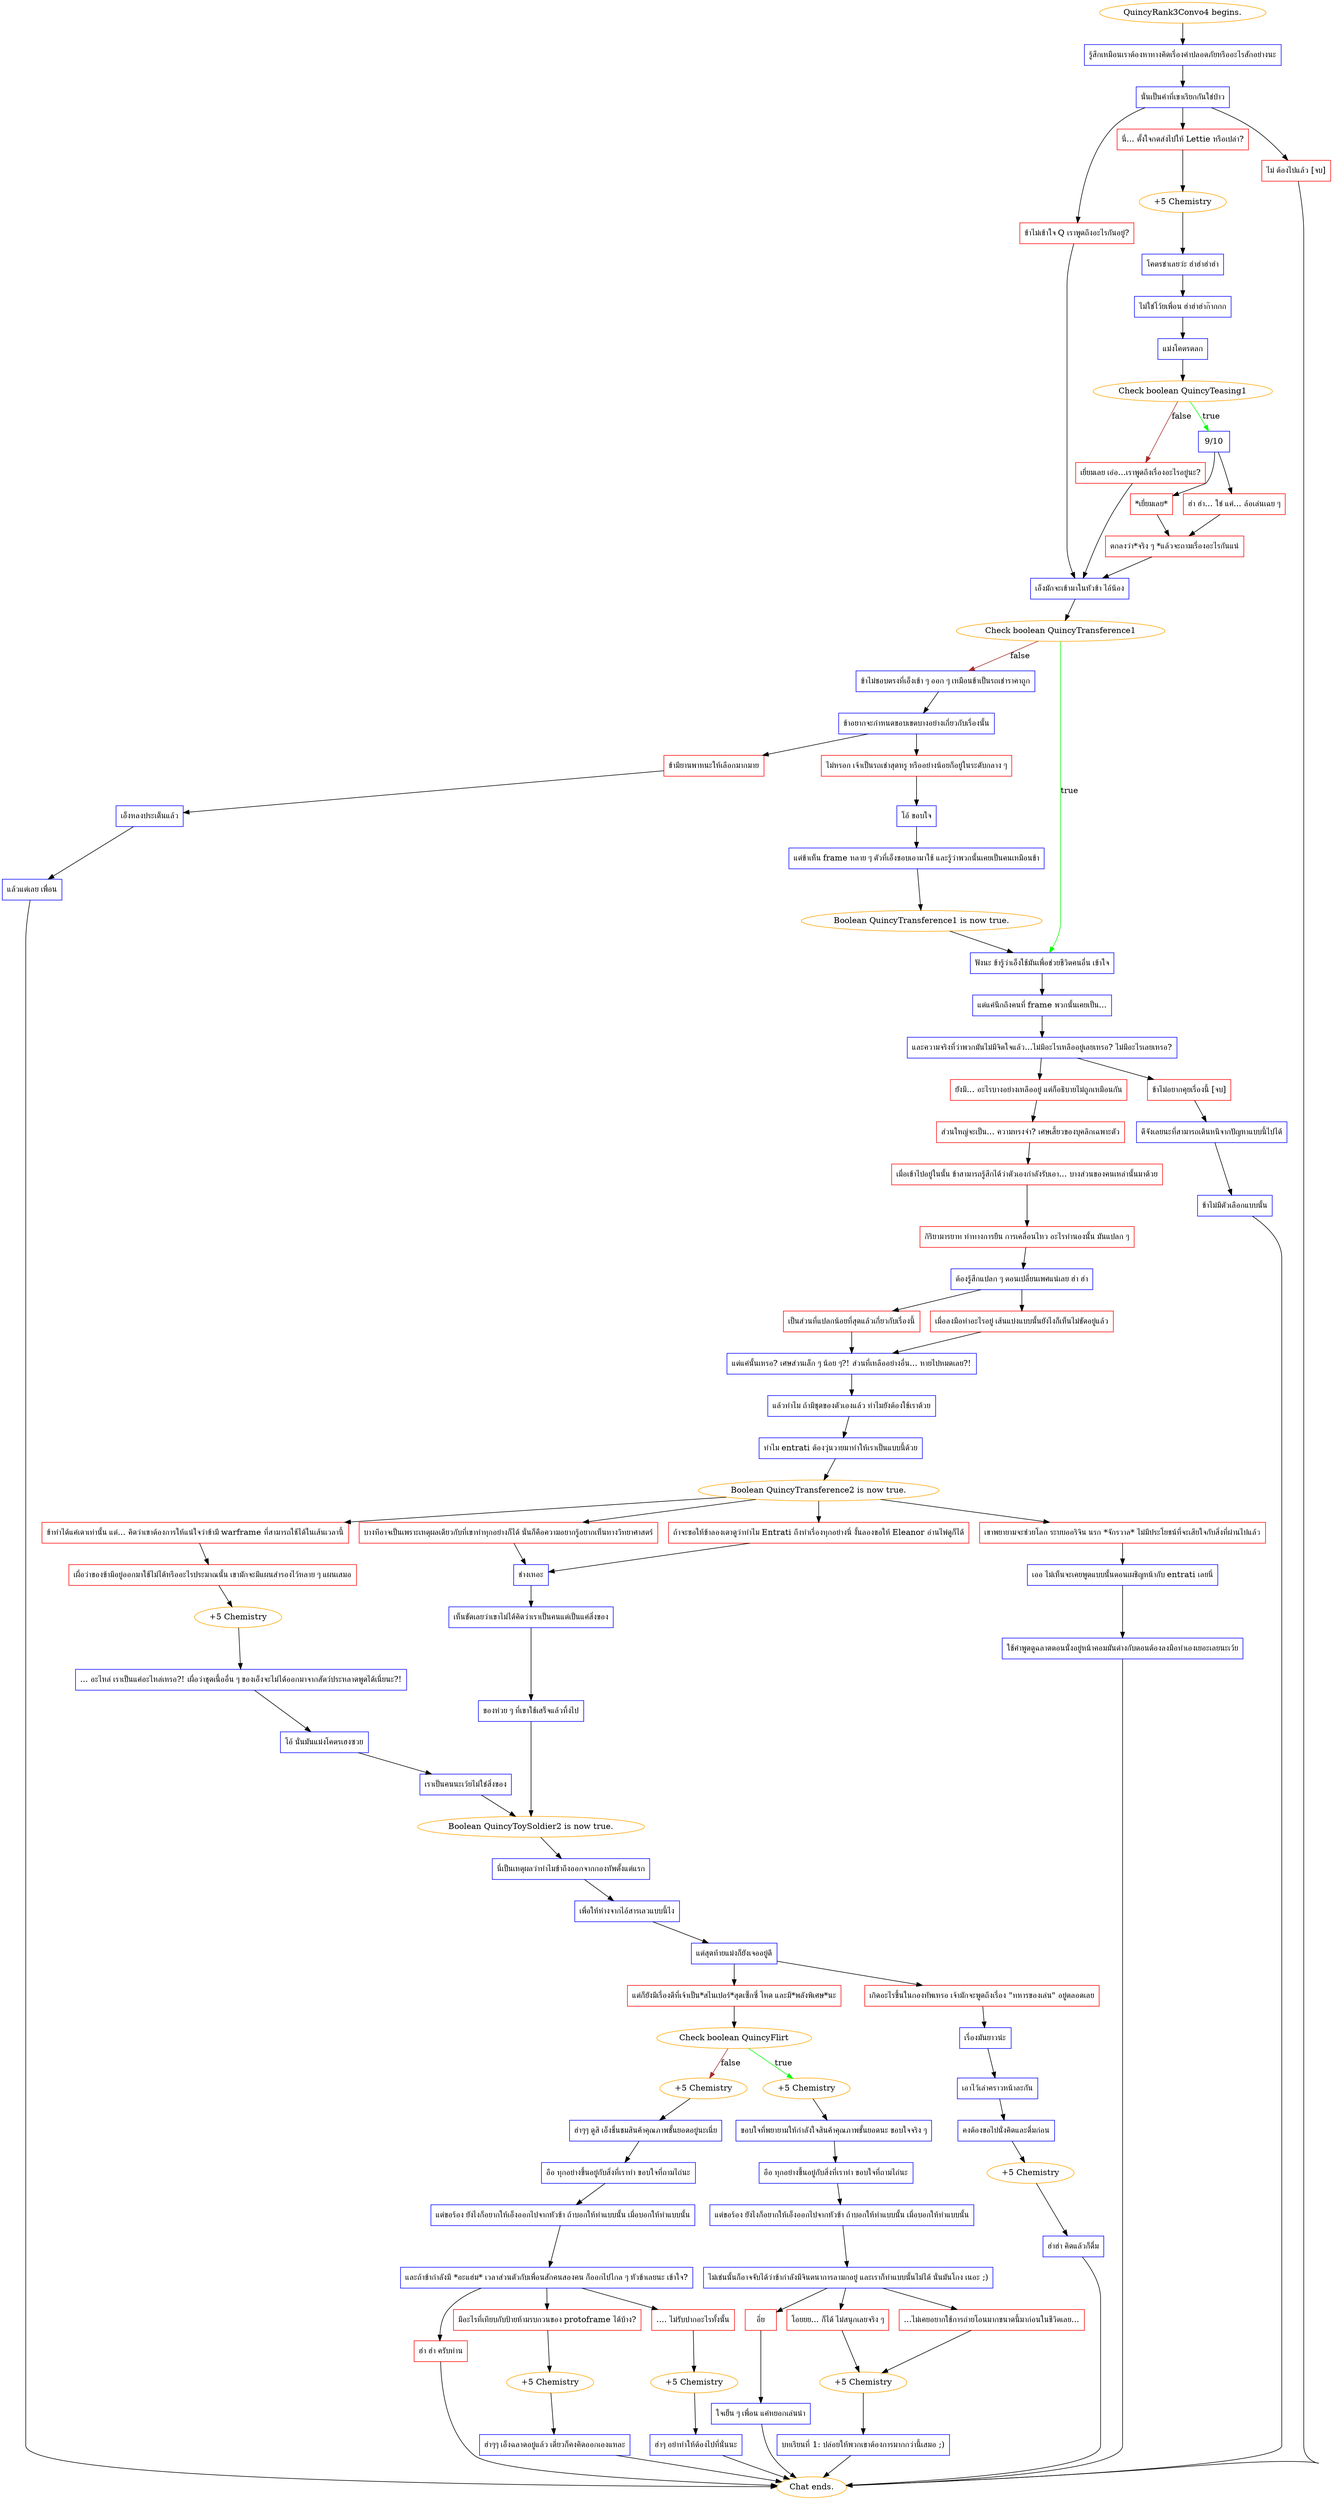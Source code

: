 digraph {
	"QuincyRank3Convo4 begins." [color=orange];
		"QuincyRank3Convo4 begins." -> j237429717;
	j237429717 [label="รู้สึกเหมือนเราต้องหาทางคิดเรื่องคำปลอดภัยหรืออะไรสักอย่างนะ",shape=box,color=blue];
		j237429717 -> j40708136;
	j40708136 [label="นั่นเป็นคำที่เขาเรียกกันใช่ป่าว",shape=box,color=blue];
		j40708136 -> j3045945007;
		j40708136 -> j2757721587;
		j40708136 -> j402528931;
	j3045945007 [label="นี่... ตั้งใจกดส่งไปให้ Lettie หรือเปล่า?",shape=box,color=red];
		j3045945007 -> j1645053030;
	j2757721587 [label="ข้าไม่เข้าใจ Q เราพูดถึงอะไรกันอยู่?",shape=box,color=red];
		j2757721587 -> j1197146011;
	j402528931 [label="ไม่ ต้องไปแล้ว [จบ]",shape=box,color=red];
		j402528931 -> "Chat ends.";
	j1645053030 [label="+5 Chemistry",color=orange];
		j1645053030 -> j202125713;
	j1197146011 [label="เอ็งมักจะเข้ามาในหัวข้า ไอ้น้อง",shape=box,color=blue];
		j1197146011 -> j2974171597;
	"Chat ends." [color=orange];
	j202125713 [label="โคตรขำเลยว่ะ ฮ่าฮ่าฮ่าฮ่า",shape=box,color=blue];
		j202125713 -> j2049071322;
	j2974171597 [label="Check boolean QuincyTransference1",color=orange];
		j2974171597 -> j3314203303 [label=true,color=green];
		j2974171597 -> j2894287612 [label=false,color=brown];
	j2049071322 [label="ไม่ใช่โว้ยเพื่อน ฮ่าฮ่าฮ่าก๊ากกก",shape=box,color=blue];
		j2049071322 -> j2613390579;
	j3314203303 [label="ฟังนะ ข้ารู้ว่าเอ็งใช้มันเพื่อช่วยชีวิตคนอื่น เข้าใจ",shape=box,color=blue];
		j3314203303 -> j69941626;
	j2894287612 [label="ข้าไม่ชอบตรงที่เอ็งเข้า ๆ ออก ๆ เหมือนข้าเป็นรถเช่าราคาถูก",shape=box,color=blue];
		j2894287612 -> j3235747575;
	j2613390579 [label="แม่งโคตรตลก",shape=box,color=blue];
		j2613390579 -> j4258016429;
	j69941626 [label="แต่แค่นึกถึงคนที่ frame พวกนั้นเคยเป็น...",shape=box,color=blue];
		j69941626 -> j1804444367;
	j3235747575 [label="ข้าอยากจะกำหนดขอบเขตบางอย่างเกี่ยวกับเรื่องนั้น",shape=box,color=blue];
		j3235747575 -> j2088852156;
		j3235747575 -> j3176230671;
	j4258016429 [label="Check boolean QuincyTeasing1",color=orange];
		j4258016429 -> j1324592161 [label=true,color=green];
		j4258016429 -> j3757464059 [label=false,color=brown];
	j1804444367 [label="และความจริงที่ว่าพวกมันไม่มีจิตใจแล้ว...ไม่มีอะไรเหลืออยู่เลยเหรอ? ไม่มีอะไรเลยเหรอ?",shape=box,color=blue];
		j1804444367 -> j2420007535;
		j1804444367 -> j3252878346;
	j2088852156 [label="ไม่หรอก เจ้าเป็นรถเช่าสุดหรู หรืออย่างน้อยก็อยู่ในระดับกลาง ๆ",shape=box,color=red];
		j2088852156 -> j2170495826;
	j3176230671 [label="ข้ามียานพาหนะให้เลือกมากมาย",shape=box,color=red];
		j3176230671 -> j895380295;
	j1324592161 [label="9/10",shape=box,color=blue];
		j1324592161 -> j2290277556;
		j1324592161 -> j1752650927;
	j3757464059 [label="เยี่ยมเลย เอ่อ...เราพูดถึงเรื่องอะไรอยู่นะ?",shape=box,color=red];
		j3757464059 -> j1197146011;
	j2420007535 [label="ยังมี... อะไรบางอย่างเหลืออยู่ แต่ก็อธิบายไม่ถูกเหมือนกัน",shape=box,color=red];
		j2420007535 -> j1382040832;
	j3252878346 [label="ข้าไม่อยากคุยเรื่องนี้ [จบ]",shape=box,color=red];
		j3252878346 -> j717320751;
	j2170495826 [label="โอ้ ขอบใจ",shape=box,color=blue];
		j2170495826 -> j2761015888;
	j895380295 [label="เอ็งหลงประเด็นแล้ว",shape=box,color=blue];
		j895380295 -> j3091199865;
	j2290277556 [label="*เยี่ยมเลย*",shape=box,color=red];
		j2290277556 -> j1575659436;
	j1752650927 [label="ฮ่า ฮ่า... ใช่ แค่... ล้อเล่นเฉย ๆ",shape=box,color=red];
		j1752650927 -> j1575659436;
	j1382040832 [label="ส่วนใหญ่จะเป็น... ความทรงจำ? เศษเสี้ยวของบุคลิกเฉพาะตัว",shape=box,color=red];
		j1382040832 -> j2889100096;
	j717320751 [label="ดีจังเลยนะที่สามารถเดินหนีจากปัญหาแบบนี้ไปได้",shape=box,color=blue];
		j717320751 -> j3674936882;
	j2761015888 [label="แต่ข้าเห็น frame หลาย ๆ ตัวที่เอ็งชอบเอามาใช้ และรู้ว่าพวกนั้นเคยเป็นคนเหมือนข้า",shape=box,color=blue];
		j2761015888 -> j495835077;
	j3091199865 [label="แล้วแต่เลย เพื่อน",shape=box,color=blue];
		j3091199865 -> "Chat ends.";
	j1575659436 [label="ตกลงว่า*จริง ๆ *แล้วจะถามเรื่องอะไรกันแน่",shape=box,color=red];
		j1575659436 -> j1197146011;
	j2889100096 [label="เมื่อเข้าไปอยู่ในนั้น ข้าสามารถรู้สึกได้ว่าตัวเองกำลังรับเอา... บางส่วนของคนเหล่านั้นมาด้วย",shape=box,color=red];
		j2889100096 -> j3838204596;
	j3674936882 [label="ข้าไม่มีตัวเลือกแบบนั้น",shape=box,color=blue];
		j3674936882 -> "Chat ends.";
	j495835077 [label="Boolean QuincyTransference1 is now true.",color=orange];
		j495835077 -> j3314203303;
	j3838204596 [label="กิริยามารยาท ท่าทางการยืน การเคลื่อนไหว อะไรทำนองนั้น มันแปลก ๆ",shape=box,color=red];
		j3838204596 -> j3080896179;
	j3080896179 [label="ต้องรู้สึกแปลก ๆ ตอนเปลี่ยนเพศแน่เลย ฮ่า ฮ่า",shape=box,color=blue];
		j3080896179 -> j3825737058;
		j3080896179 -> j4277237571;
	j3825737058 [label="เป็นส่วนที่แปลกน้อยที่สุดแล้วเกี่ยวกับเรื่องนี้",shape=box,color=red];
		j3825737058 -> j1909000786;
	j4277237571 [label="เมื่อลงมือทำอะไรอยู่ เส้นแบ่งแบบนั้นยังไงก็เห็นไม่ชัดอยู่แล้ว",shape=box,color=red];
		j4277237571 -> j1909000786;
	j1909000786 [label="แต่แค่นั้นเหรอ? เศษส่วนเล็ก ๆ น้อย ๆ?! ส่วนที่เหลืออย่างอื่น... หายไปหมดเลย?!",shape=box,color=blue];
		j1909000786 -> j919577369;
	j919577369 [label="แล้วทำไม ถ้ามีชุดของตัวเองแล้ว ทำไมยังต้องใช้เราด้วย",shape=box,color=blue];
		j919577369 -> j1770291477;
	j1770291477 [label="ทำไม entrati ต้องวุ่นวายมาทำให้เราเป็นแบบนี้ด้วย",shape=box,color=blue];
		j1770291477 -> j2266904553;
	j2266904553 [label="Boolean QuincyTransference2 is now true.",color=orange];
		j2266904553 -> j4079340562;
		j2266904553 -> j428206168;
		j2266904553 -> j696692260;
		j2266904553 -> j210122417;
	j4079340562 [label="ข้าทำได้แค่เดาเท่านั้น แต่... คิดว่าเขาต้องการให้แน่ใจว่าข้ามี warframe ที่สามารถใช้ได้ในเส้นเวลานี้",shape=box,color=red];
		j4079340562 -> j4266560820;
	j428206168 [label="บางทีอาจเป็นเพราะเหตุผลเดียวกับที่เขาทำทุกอย่างก็ได้ นั่นก็คือความอยากรู้อยากเห็นทางวิทยาศาสตร์",shape=box,color=red];
		j428206168 -> j2849502603;
	j696692260 [label="เขาพยายามจะช่วยโลก ระบบออริจิน นรก *จักรวาล* ไม่มีประโยชน์ที่จะเสียใจกับสิ่งที่ผ่านไปแล้ว",shape=box,color=red];
		j696692260 -> j3673868741;
	j210122417 [label="ถ้าจะขอให้ข้าลองเดาดูว่าทำไม Entrati ถึงทำเรื่องทุกอย่างนี่ งั้นลองขอให้ Eleanor อ่านไพ่ดูก็ได้",shape=box,color=red];
		j210122417 -> j2849502603;
	j4266560820 [label="เผื่อว่าของข้ามีอยู่ออกมาใช้ไม่ได้หรืออะไรประมาณนั้น เขามักจะมีแผนสำรองไว้หลาย ๆ แผนเสมอ",shape=box,color=red];
		j4266560820 -> j3655621980;
	j2849502603 [label="ช่างเหอะ",shape=box,color=blue];
		j2849502603 -> j3273958524;
	j3673868741 [label="เออ ไม่เห็นจะเคยพูดแบบนั้นตอนเผชิญหน้ากับ entrati เลยนี่",shape=box,color=blue];
		j3673868741 -> j426923611;
	j3655621980 [label="+5 Chemistry",color=orange];
		j3655621980 -> j139054355;
	j3273958524 [label="เห็นชัดเลยว่าเขาไม่ได้คิดว่าเราเป็นคนแต่เป็นแค่สิ่งของ",shape=box,color=blue];
		j3273958524 -> j2201806639;
	j426923611 [label="ใช้คำพูดดูฉลาดตอนนั่งอยู่หน้าคอมมันต่างกับตอนต้องลงมือทำเองเยอะเลยนะเว้ย",shape=box,color=blue];
		j426923611 -> "Chat ends.";
	j139054355 [label="... อะไหล่ เราเป็นแค่อะไหล่เหรอ?! เผื่อว่าชุดเนื้ออื่น ๆ ของเอ็งจะไม่ได้ออกมาจากสัตว์ประหลาดพูดได้เนี่ยนะ?!",shape=box,color=blue];
		j139054355 -> j1453146018;
	j2201806639 [label="ของห่วย ๆ ที่เขาใช้เสร็จแล้วทิ้งไป",shape=box,color=blue];
		j2201806639 -> j2753739909;
	j1453146018 [label="โอ้ นั่นมันแม่งโคตรเฮงซวย",shape=box,color=blue];
		j1453146018 -> j1965822848;
	j2753739909 [label="Boolean QuincyToySoldier2 is now true.",color=orange];
		j2753739909 -> j77182125;
	j1965822848 [label="เราเป็นคนนะเว้ยไม่ใช่สิ่งของ",shape=box,color=blue];
		j1965822848 -> j2753739909;
	j77182125 [label="นี่เป็นเหตุผลว่าทำไมข้าถึงออกจากกองทัพตั้งแต่แรก",shape=box,color=blue];
		j77182125 -> j3786887998;
	j3786887998 [label="เพื่อให้ห่างจากไอ้สารเลวแบบนี้ไง",shape=box,color=blue];
		j3786887998 -> j3745059085;
	j3745059085 [label="แต่สุดท้ายแม่งก็ยังเจออยู่ดี",shape=box,color=blue];
		j3745059085 -> j1310252084;
		j3745059085 -> j3655040389;
	j1310252084 [label="แต่ก็ยังมีเรื่องดีที่เจ้าเป็น*สไนเปอร์*สุดเซ็กซี่ โหด และมี*พลังพิเศษ*นะ",shape=box,color=red];
		j1310252084 -> j2874288190;
	j3655040389 [label="เกิดอะไรขึ้นในกองทัพเหรอ เจ้ามักจะพูดถึงเรื่อง \"ทหารของเล่น\" อยู่ตลอดเลย",shape=box,color=red];
		j3655040389 -> j43327911;
	j2874288190 [label="Check boolean QuincyFlirt",color=orange];
		j2874288190 -> j1514169000 [label=true,color=green];
		j2874288190 -> j1688275946 [label=false,color=brown];
	j43327911 [label="เรื่องมันยาวน่ะ",shape=box,color=blue];
		j43327911 -> j1267682910;
	j1514169000 [label="+5 Chemistry",color=orange];
		j1514169000 -> j689967524;
	j1688275946 [label="+5 Chemistry",color=orange];
		j1688275946 -> j3385124398;
	j1267682910 [label="เอาไว้เล่าคราวหน้าละกัน",shape=box,color=blue];
		j1267682910 -> j1847747721;
	j689967524 [label="ขอบใจที่พยายามให้กำลังใจสินค้าคุณภาพชั้นยอดนะ ขอบใจจริง ๆ",shape=box,color=blue];
		j689967524 -> j542975508;
	j3385124398 [label="ฮ่าๆๆ ดูสิ เอ็งชื่นชมสินค้าคุณภาพชั้นยอดอยู่นะเนี่ย",shape=box,color=blue];
		j3385124398 -> j3045768018;
	j1847747721 [label="คงต้องขอไปนั่งคิดและดื่มก่อน",shape=box,color=blue];
		j1847747721 -> j3010379423;
	j542975508 [label="อือ ทุกอย่างขึ้นอยู่กับสิ่งที่เราทำ ขอบใจที่ถามไถ่นะ",shape=box,color=blue];
		j542975508 -> j2986887344;
	j3045768018 [label="อือ ทุกอย่างขึ้นอยู่กับสิ่งที่เราทำ ขอบใจที่ถามไถ่นะ",shape=box,color=blue];
		j3045768018 -> j974760749;
	j3010379423 [label="+5 Chemistry",color=orange];
		j3010379423 -> j3638875253;
	j2986887344 [label="แต่ขอร้อง ยังไงก็อยากให้เอ็งออกไปจากหัวข้า ถ้าบอกให้ทำแบบนั้น เมื่อบอกให้ทำแบบนั้น",shape=box,color=blue];
		j2986887344 -> j3335421809;
	j974760749 [label="แต่ขอร้อง ยังไงก็อยากให้เอ็งออกไปจากหัวข้า ถ้าบอกให้ทำแบบนั้น เมื่อบอกให้ทำแบบนั้น",shape=box,color=blue];
		j974760749 -> j4125766724;
	j3638875253 [label="ฮ่าฮ่า คิดแล้วก็ดื่ม",shape=box,color=blue];
		j3638875253 -> "Chat ends.";
	j3335421809 [label="ไม่เช่นนั้นก็อาจจับได้ว่าข้ากำลังมีจินตนาการลามกอยู่ และเราก็ทำแบบนั้นไม่ได้ นั่นมันโกง เนอะ ;)",shape=box,color=blue];
		j3335421809 -> j1398111593;
		j3335421809 -> j1399320903;
		j3335421809 -> j1634836183;
	j4125766724 [label="และถ้าข้ากำลังมี *อะแฮ่ม* เวลาส่วนตัวกับเพื่อนสักคนสองคน ก็ออกไปไกล ๆ หัวข้าเลยนะ เข้าใจ?",shape=box,color=blue];
		j4125766724 -> j4171330114;
		j4125766724 -> j3535700396;
		j4125766724 -> j425520317;
	j1398111593 [label="...ไม่เคยอยากใช้การถ่ายโอนมากขนาดนี้มาก่อนในชีวิตเลย...",shape=box,color=red];
		j1398111593 -> j1917900195;
	j1399320903 [label="โอยยย... ก็ได้ ไม่สนุกเลยจริง ๆ",shape=box,color=red];
		j1399320903 -> j1917900195;
	j1634836183 [label="อึ๋ย",shape=box,color=red];
		j1634836183 -> j4108358977;
	j4171330114 [label="มีอะไรที่เทียบกับป้ายห้ามรบกวนของ protoframe ได้บ้าง?",shape=box,color=red];
		j4171330114 -> j678638732;
	j3535700396 [label=".... ไม่รับปากอะไรทั้งนั้น",shape=box,color=red];
		j3535700396 -> j1539981058;
	j425520317 [label="ฮ่า ฮ่า ครับท่าน",shape=box,color=red];
		j425520317 -> "Chat ends.";
	j1917900195 [label="+5 Chemistry",color=orange];
		j1917900195 -> j588528;
	j4108358977 [label="ใจเย็น ๆ เพื่อน แค่หยอกเล่นน่า",shape=box,color=blue];
		j4108358977 -> "Chat ends.";
	j678638732 [label="+5 Chemistry",color=orange];
		j678638732 -> j1075845241;
	j1539981058 [label="+5 Chemistry",color=orange];
		j1539981058 -> j3678505013;
	j588528 [label="บทเรียนที่ 1: ปล่อยให้พวกเขาต้องการมากกว่านี้เสมอ ;)",shape=box,color=blue];
		j588528 -> "Chat ends.";
	j1075845241 [label="ฮ่าๆๆ เอ็งฉลาดอยู่แล้ว เดี๋ยวก็คงคิดออกเองแหละ",shape=box,color=blue];
		j1075845241 -> "Chat ends.";
	j3678505013 [label="ฮ่าๆ อย่าทำให้ต้องไปที่นั่นนะ",shape=box,color=blue];
		j3678505013 -> "Chat ends.";
}